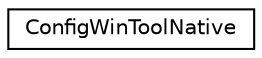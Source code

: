 digraph "Graphical Class Hierarchy"
{
  edge [fontname="Helvetica",fontsize="10",labelfontname="Helvetica",labelfontsize="10"];
  node [fontname="Helvetica",fontsize="10",shape=record];
  rankdir="LR";
  Node0 [label="ConfigWinToolNative",height=0.2,width=0.4,color="black", fillcolor="white", style="filled",URL="$classConfigWinToolNative.html",tooltip="An unmanaged wrapper around ConfigWinTool. "];
}
